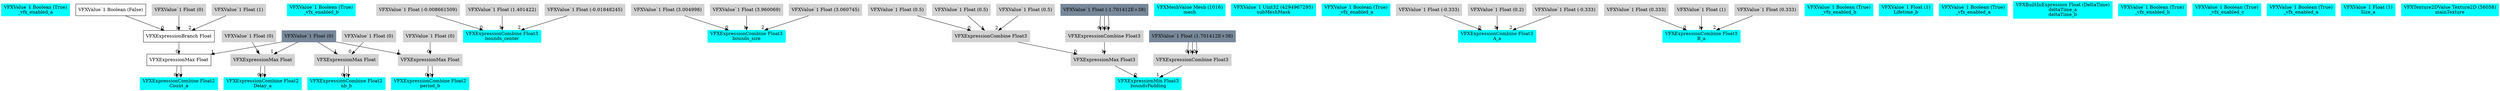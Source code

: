 digraph G {
node0 [shape="box" color="cyan" style="filled" label="VFXValue`1 Boolean (True)
_vfx_enabled_a"]
node1 [shape="box" color="cyan" style="filled" label="VFXExpressionCombine Float2
Count_a"]
node2 [shape="box" label="VFXExpressionMax Float"]
node3 [shape="box" label="VFXExpressionBranch Float"]
node4 [shape="box" label="VFXValue`1 Boolean (False)"]
node5 [shape="box" color="lightgray" style="filled" label="VFXValue`1 Float (0)"]
node6 [shape="box" color="lightgray" style="filled" label="VFXValue`1 Float (1)"]
node7 [shape="box" color="lightslategray" style="filled" label="VFXValue`1 Float (0)"]
node8 [shape="box" color="cyan" style="filled" label="VFXExpressionCombine Float2
Delay_a"]
node9 [shape="box" color="lightgray" style="filled" label="VFXExpressionMax Float"]
node10 [shape="box" color="lightgray" style="filled" label="VFXValue`1 Float (0)"]
node11 [shape="box" color="cyan" style="filled" label="VFXValue`1 Boolean (True)
_vfx_enabled_b"]
node12 [shape="box" color="cyan" style="filled" label="VFXExpressionCombine Float2
nb_b"]
node13 [shape="box" color="lightgray" style="filled" label="VFXExpressionMax Float"]
node14 [shape="box" color="lightgray" style="filled" label="VFXValue`1 Float (0)"]
node15 [shape="box" color="cyan" style="filled" label="VFXExpressionCombine Float2
period_b"]
node16 [shape="box" color="lightgray" style="filled" label="VFXExpressionMax Float"]
node17 [shape="box" color="lightgray" style="filled" label="VFXValue`1 Float (0)"]
node18 [shape="box" color="cyan" style="filled" label="VFXExpressionCombine Float3
bounds_center"]
node19 [shape="box" color="lightgray" style="filled" label="VFXValue`1 Float (-0.008661509)"]
node20 [shape="box" color="lightgray" style="filled" label="VFXValue`1 Float (1.401422)"]
node21 [shape="box" color="lightgray" style="filled" label="VFXValue`1 Float (-0.01848245)"]
node22 [shape="box" color="cyan" style="filled" label="VFXExpressionCombine Float3
bounds_size"]
node23 [shape="box" color="lightgray" style="filled" label="VFXValue`1 Float (3.004998)"]
node24 [shape="box" color="lightgray" style="filled" label="VFXValue`1 Float (3.960069)"]
node25 [shape="box" color="lightgray" style="filled" label="VFXValue`1 Float (3.060745)"]
node26 [shape="box" color="cyan" style="filled" label="VFXExpressionMin Float3
boundsPadding"]
node27 [shape="box" color="lightgray" style="filled" label="VFXExpressionMax Float3"]
node28 [shape="box" color="lightgray" style="filled" label="VFXExpressionCombine Float3"]
node29 [shape="box" color="lightgray" style="filled" label="VFXValue`1 Float (0.5)"]
node30 [shape="box" color="lightgray" style="filled" label="VFXValue`1 Float (0.5)"]
node31 [shape="box" color="lightgray" style="filled" label="VFXValue`1 Float (0.5)"]
node32 [shape="box" color="lightgray" style="filled" label="VFXExpressionCombine Float3"]
node33 [shape="box" color="lightslategray" style="filled" label="VFXValue`1 Float (-1.701412E+38)"]
node34 [shape="box" color="lightgray" style="filled" label="VFXExpressionCombine Float3"]
node35 [shape="box" color="lightslategray" style="filled" label="VFXValue`1 Float (1.701412E+38)"]
node36 [shape="box" color="cyan" style="filled" label="VFXMeshValue Mesh (1016)
mesh"]
node37 [shape="box" color="cyan" style="filled" label="VFXValue`1 Uint32 (4294967295)
subMeshMask"]
node38 [shape="box" color="cyan" style="filled" label="VFXValue`1 Boolean (True)
_vfx_enabled_a"]
node39 [shape="box" color="cyan" style="filled" label="VFXExpressionCombine Float3
A_a"]
node40 [shape="box" color="lightgray" style="filled" label="VFXValue`1 Float (-0.333)"]
node41 [shape="box" color="lightgray" style="filled" label="VFXValue`1 Float (0.2)"]
node42 [shape="box" color="lightgray" style="filled" label="VFXValue`1 Float (-0.333)"]
node43 [shape="box" color="cyan" style="filled" label="VFXExpressionCombine Float3
B_a"]
node44 [shape="box" color="lightgray" style="filled" label="VFXValue`1 Float (0.333)"]
node45 [shape="box" color="lightgray" style="filled" label="VFXValue`1 Float (1)"]
node46 [shape="box" color="lightgray" style="filled" label="VFXValue`1 Float (0.333)"]
node47 [shape="box" color="cyan" style="filled" label="VFXValue`1 Boolean (True)
_vfx_enabled_b"]
node48 [shape="box" color="cyan" style="filled" label="VFXValue`1 Float (1)
Lifetime_b"]
node49 [shape="box" color="cyan" style="filled" label="VFXValue`1 Boolean (True)
_vfx_enabled_a"]
node50 [shape="box" color="cyan" style="filled" label="VFXBuiltInExpression Float (DeltaTime)
deltaTime_a
deltaTime_b"]
node51 [shape="box" color="cyan" style="filled" label="VFXValue`1 Boolean (True)
_vfx_enabled_b"]
node52 [shape="box" color="cyan" style="filled" label="VFXValue`1 Boolean (True)
_vfx_enabled_c"]
node53 [shape="box" color="cyan" style="filled" label="VFXValue`1 Boolean (True)
_vfx_enabled_a"]
node54 [shape="box" color="cyan" style="filled" label="VFXValue`1 Float (1)
Size_a"]
node55 [shape="box" color="cyan" style="filled" label="VFXTexture2DValue Texture2D (56058)
mainTexture"]
node2 -> node1 [headlabel="0"]
node2 -> node1 [headlabel="1"]
node3 -> node2 [headlabel="0"]
node7 -> node2 [headlabel="1"]
node4 -> node3 [headlabel="0"]
node5 -> node3 [headlabel="1"]
node6 -> node3 [headlabel="2"]
node9 -> node8 [headlabel="0"]
node9 -> node8 [headlabel="1"]
node10 -> node9 [headlabel="0"]
node7 -> node9 [headlabel="1"]
node13 -> node12 [headlabel="0"]
node13 -> node12 [headlabel="1"]
node14 -> node13 [headlabel="0"]
node7 -> node13 [headlabel="1"]
node16 -> node15 [headlabel="0"]
node16 -> node15 [headlabel="1"]
node17 -> node16 [headlabel="0"]
node7 -> node16 [headlabel="1"]
node19 -> node18 [headlabel="0"]
node20 -> node18 [headlabel="1"]
node21 -> node18 [headlabel="2"]
node23 -> node22 [headlabel="0"]
node24 -> node22 [headlabel="1"]
node25 -> node22 [headlabel="2"]
node27 -> node26 [headlabel="0"]
node34 -> node26 [headlabel="1"]
node28 -> node27 [headlabel="0"]
node32 -> node27 [headlabel="1"]
node29 -> node28 [headlabel="0"]
node30 -> node28 [headlabel="1"]
node31 -> node28 [headlabel="2"]
node33 -> node32 [headlabel="0"]
node33 -> node32 [headlabel="1"]
node33 -> node32 [headlabel="2"]
node35 -> node34 [headlabel="0"]
node35 -> node34 [headlabel="1"]
node35 -> node34 [headlabel="2"]
node40 -> node39 [headlabel="0"]
node41 -> node39 [headlabel="1"]
node42 -> node39 [headlabel="2"]
node44 -> node43 [headlabel="0"]
node45 -> node43 [headlabel="1"]
node46 -> node43 [headlabel="2"]
}
